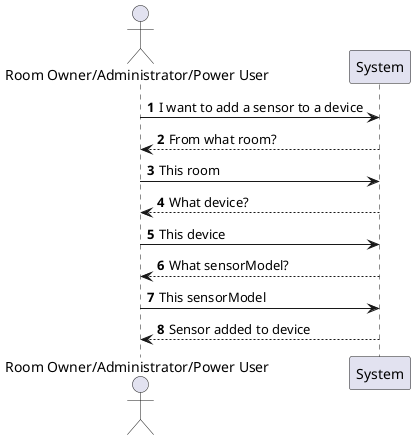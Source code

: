 @startuml
'https://plantuml.com/sequence-diagram

actor "Room Owner/Administrator/Power User" as RoomOwner
autonumber
RoomOwner -> System: I want to add a sensor to a device
System --> RoomOwner: From what room?
RoomOwner -> System: This room
System --> RoomOwner: What device?
RoomOwner -> System: This device
System --> RoomOwner: What sensorModel?
RoomOwner -> System: This sensorModel
System --> RoomOwner: Sensor added to device



@enduml